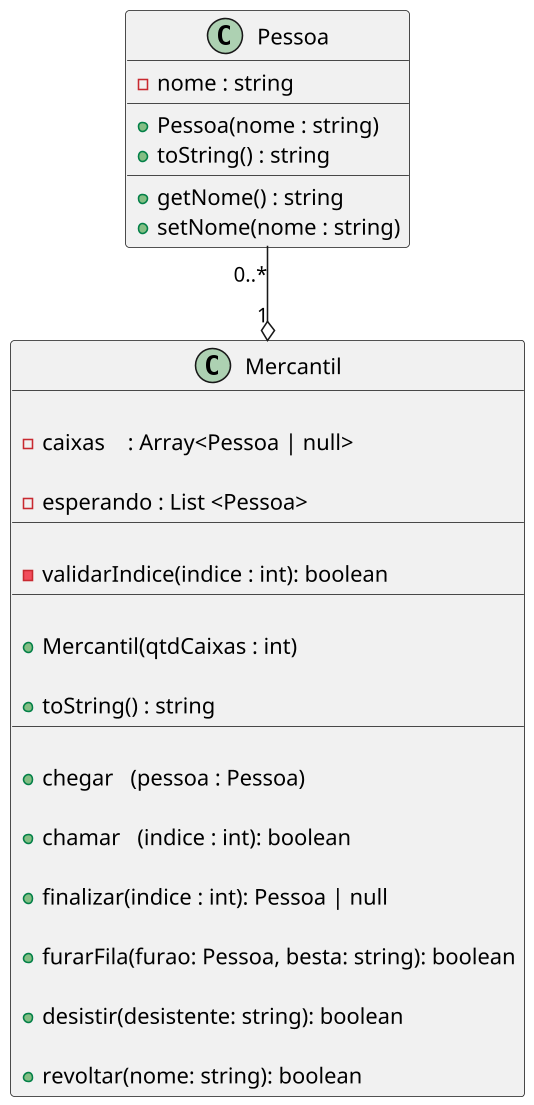 '--
@startuml

skinparam defaultFontName Hasklig
skinparam dpi 150

'==
class Pessoa {
  - nome : string
  __
  + Pessoa(nome : string)
  + toString() : string
  __
  + getNome() : string
  + setNome(nome : string)
}

class Mercantil {
  
  ' se estiver em java , utilize ArrayList<Pessoa>
  ' se estiver em c++  , utilize vector<shared_ptr<Pessoa>>
  ' se estiver em ts   , utilize Array<Pessoa|null>
  - caixas    : Array<Pessoa | null>
  
  ' se estiver em java, utilize LinkedList<Pessoa>
  ' se estiver em c++ , utilize list<shared_ptr<Pessoa>>
  ' se estiver em ts  , utilize Array<Pessoa>
  - esperando : List <Pessoa>
  __
  
  ' verifica se existe essa posição no caixa
  ' emite erro se não existir
  - validarIndice(indice : int): boolean
  __
  
  ' inicializa os caixas com qtdCaixas posições iguais a null
  ' inicializa esperando como uma lista vazia
  + Mercantil(qtdCaixas : int)
  
  + toString() : string
  __
  
  ' adicione um cliente na fila de espera
  + chegar   (pessoa : Pessoa)
  
  ' verifica se indice é valido
  ' verifica se caixa[indice] está vazio
  ' verifica se tem alguém na fila de espera
  ' move o primeiro da fila de espera para o caixa[indice]
  + chamar   (indice : int): boolean
  
  ' verifica se indice é valido
  ' verifica se caixa[indice] tem alguém
  ' coloca o caixa[indice] como vazio
  + finalizar(indice : int): Pessoa | null

  '
  ' tenta colocar o furão na frente do besta na fila de espera
  ' procure pela posição do besta e se encontrar, 
  '   coloque o furão na frente do besta
  + furarFila(furao: Pessoa, besta: string): boolean

  ' procura pela pessoa na fila de espera
  ' e a remove da fila de espera
  + desistir(desistente: string): boolean

  ' o cliente que estava no caixa se revoltou com
  ' o preco do produto e fugiu no meio do atendimento
  ' procure o cliente por nome nos caixas e remova
  + revoltar(nome: string): boolean
}
'--

Pessoa "0..*" --o  "1" Mercantil
@enduml